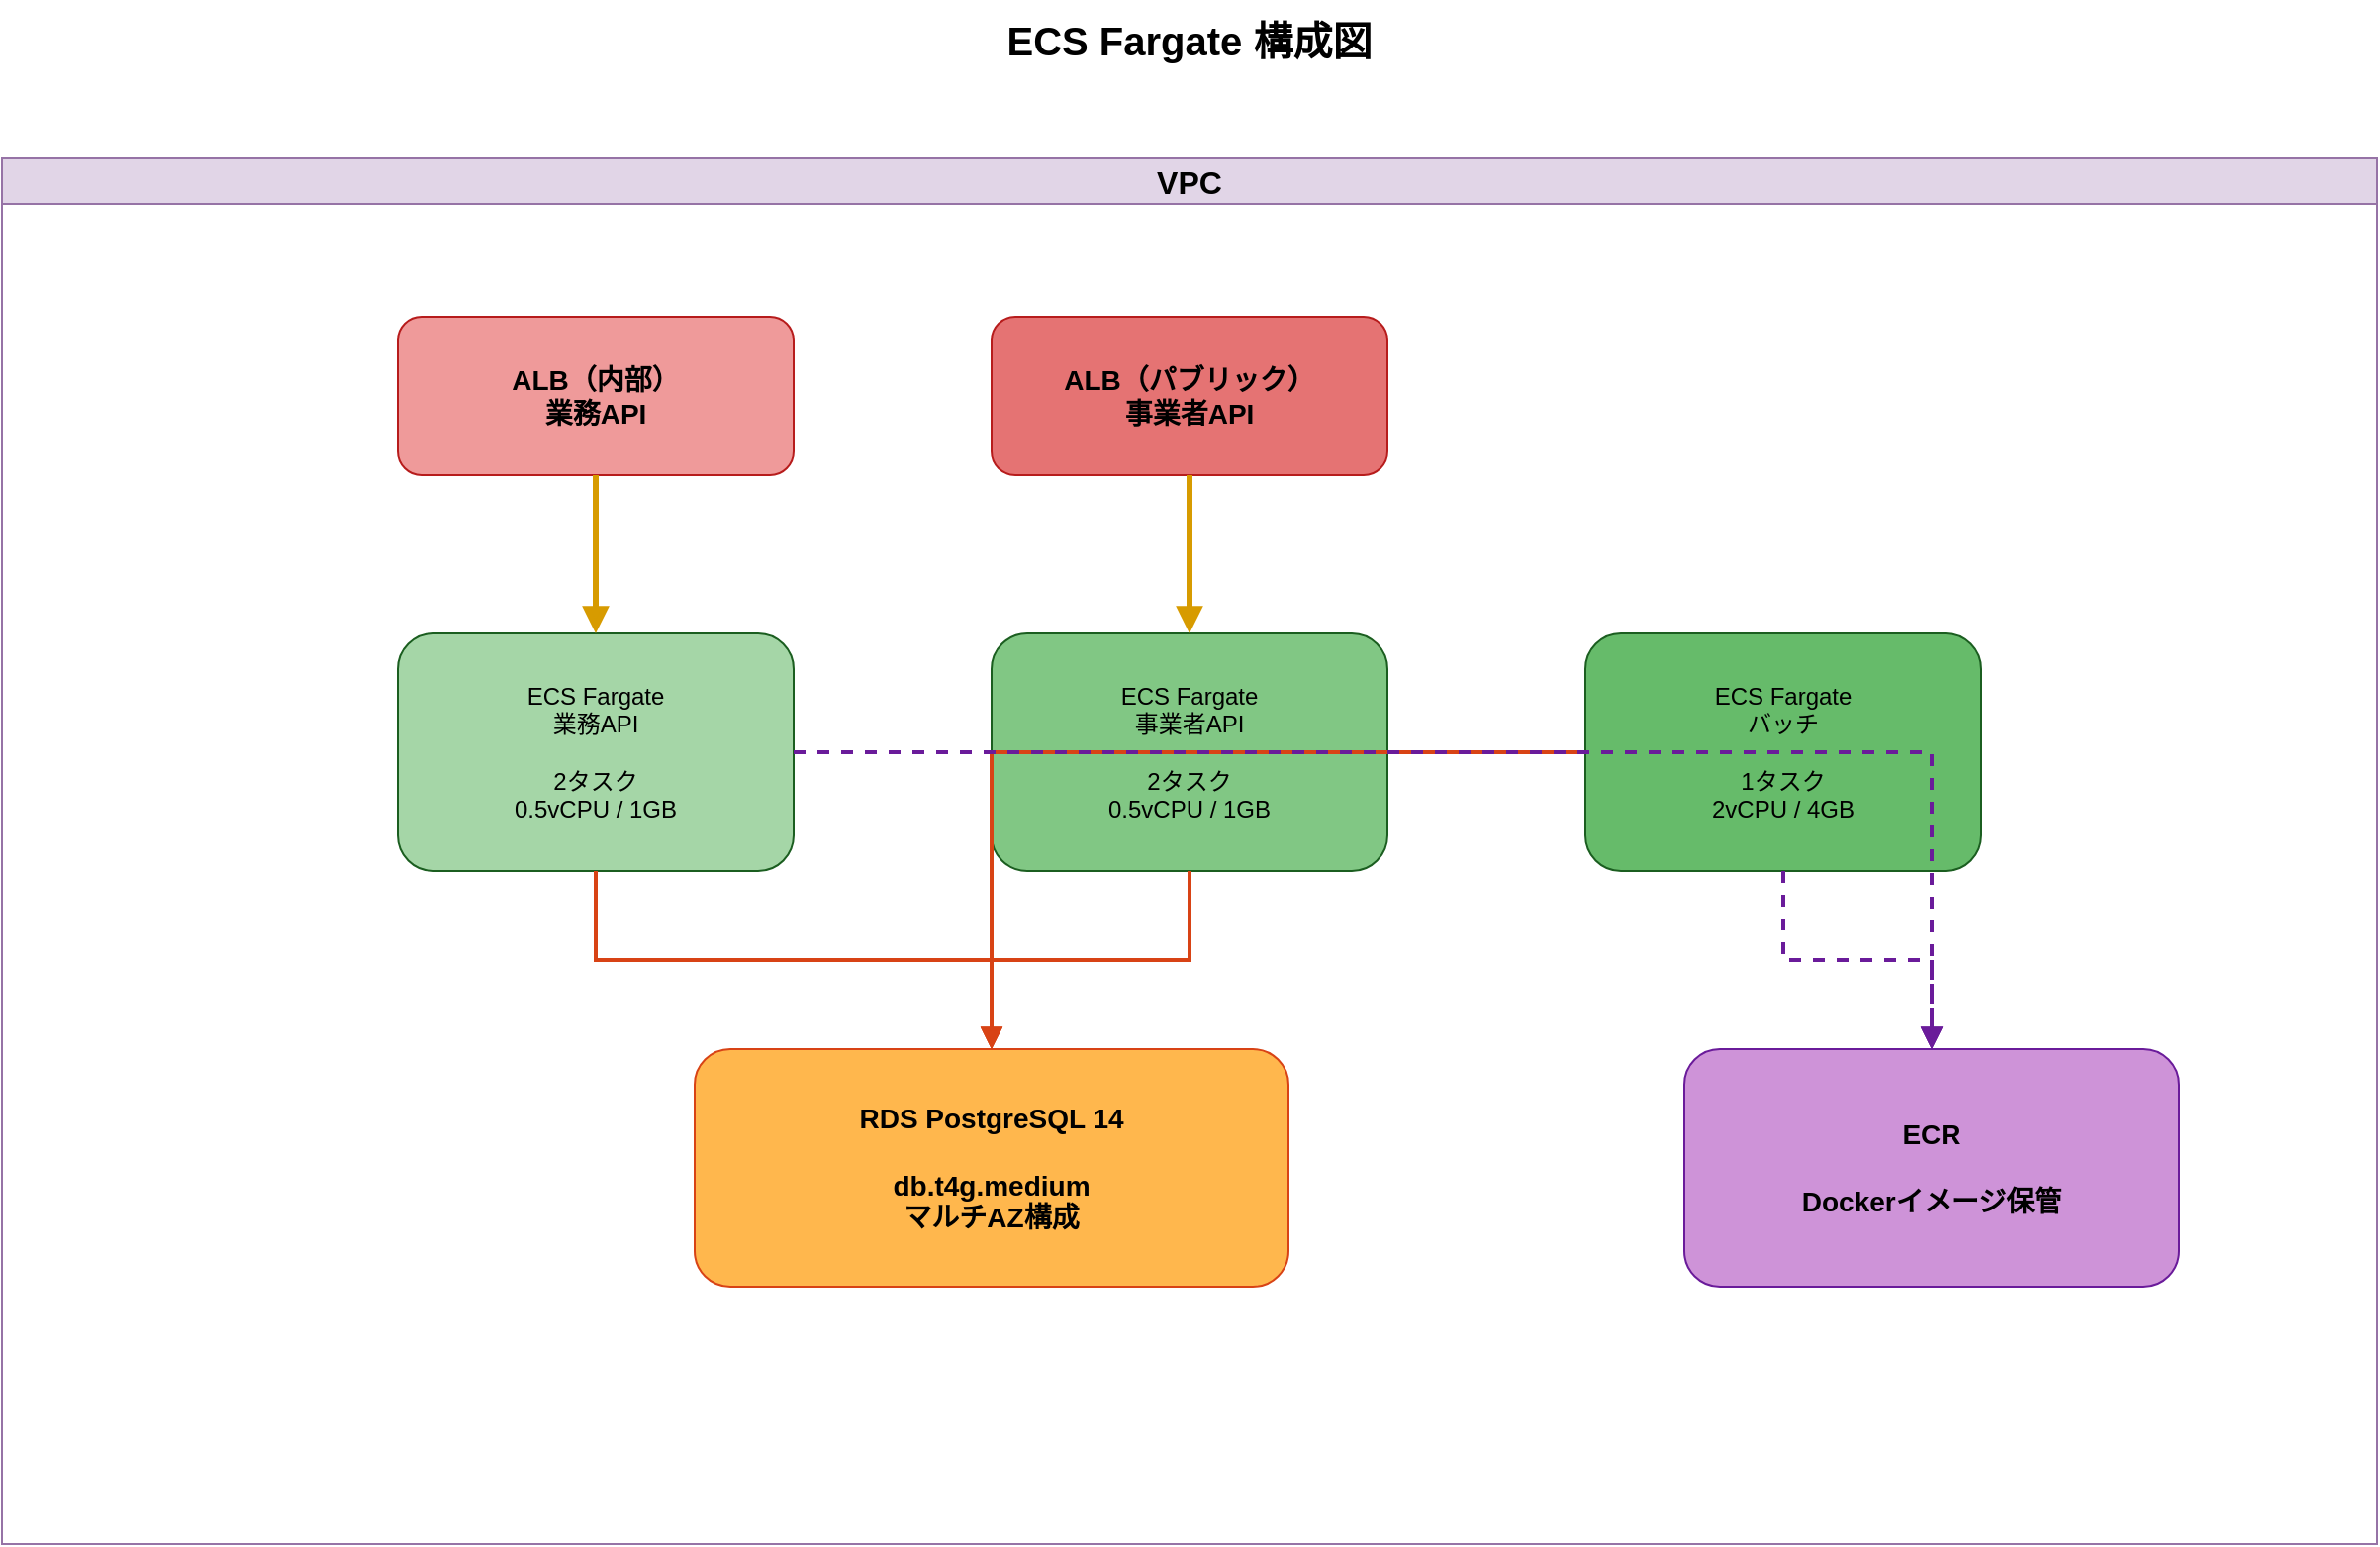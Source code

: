 <mxfile version="24.0.0">
  <diagram name="ECS Fargate構成図" id="ecs-fargate">
    <mxGraphModel dx="1422" dy="794" grid="1" gridSize="10" guides="1" tooltips="1" connect="1" arrows="1" fold="1" page="1" pageScale="1" pageWidth="1400" pageHeight="900" math="0" shadow="0">
      <root>
        <mxCell id="0" />
        <mxCell id="1" parent="0" />

        <!-- Title -->
        <mxCell id="title" value="ECS Fargate 構成図" style="text;html=1;strokeColor=none;fillColor=none;align=center;verticalAlign=middle;whiteSpace=wrap;rounded=0;fontSize=20;fontStyle=1" vertex="1" parent="1">
          <mxGeometry x="400" y="20" width="600" height="40" as="geometry" />
        </mxCell>

        <!-- VPC Container -->
        <mxCell id="vpc" value="VPC" style="swimlane;whiteSpace=wrap;html=1;fillColor=#e1d5e7;strokeColor=#9673a6;fontSize=16;fontStyle=1" vertex="1" parent="1">
          <mxGeometry x="100" y="100" width="1200" height="700" as="geometry" />
        </mxCell>

        <!-- ALB -->
        <mxCell id="alb-internal" value="ALB（内部）&#xa;業務API" style="rounded=1;whiteSpace=wrap;html=1;fillColor=#ef9a9a;strokeColor=#b71c1c;fontSize=14;fontStyle=1" vertex="1" parent="vpc">
          <mxGeometry x="200" y="80" width="200" height="80" as="geometry" />
        </mxCell>

        <mxCell id="alb-public" value="ALB（パブリック）&#xa;事業者API" style="rounded=1;whiteSpace=wrap;html=1;fillColor=#e57373;strokeColor=#b71c1c;fontSize=14;fontStyle=1" vertex="1" parent="vpc">
          <mxGeometry x="500" y="80" width="200" height="80" as="geometry" />
        </mxCell>

        <!-- ECS Services -->
        <mxCell id="ecs-staff" value="ECS Fargate&#xa;業務API&#xa;&#xa;2タスク&#xa;0.5vCPU / 1GB" style="rounded=1;whiteSpace=wrap;html=1;fillColor=#a5d6a7;strokeColor=#1b5e20;fontSize=12;align=center;" vertex="1" parent="vpc">
          <mxGeometry x="200" y="240" width="200" height="120" as="geometry" />
        </mxCell>

        <mxCell id="ecs-vendor" value="ECS Fargate&#xa;事業者API&#xa;&#xa;2タスク&#xa;0.5vCPU / 1GB" style="rounded=1;whiteSpace=wrap;html=1;fillColor=#81c784;strokeColor=#1b5e20;fontSize=12;align=center;" vertex="1" parent="vpc">
          <mxGeometry x="500" y="240" width="200" height="120" as="geometry" />
        </mxCell>

        <mxCell id="ecs-batch" value="ECS Fargate&#xa;バッチ&#xa;&#xa;1タスク&#xa;2vCPU / 4GB" style="rounded=1;whiteSpace=wrap;html=1;fillColor=#66bb6a;strokeColor=#1b5e20;fontSize=12;align=center;" vertex="1" parent="vpc">
          <mxGeometry x="800" y="240" width="200" height="120" as="geometry" />
        </mxCell>

        <!-- RDS -->
        <mxCell id="rds" value="RDS PostgreSQL 14&#xa;&#xa;db.t4g.medium&#xa;マルチAZ構成" style="rounded=1;whiteSpace=wrap;html=1;fillColor=#ffb74d;strokeColor=#d84315;fontSize=14;fontStyle=1;align=center;" vertex="1" parent="vpc">
          <mxGeometry x="350" y="450" width="300" height="120" as="geometry" />
        </mxCell>

        <!-- ECR -->
        <mxCell id="ecr" value="ECR&#xa;&#xa;Dockerイメージ保管" style="rounded=1;whiteSpace=wrap;html=1;fillColor=#ce93d8;strokeColor=#6a1b9a;fontSize=14;fontStyle=1;align=center;" vertex="1" parent="vpc">
          <mxGeometry x="850" y="450" width="250" height="120" as="geometry" />
        </mxCell>

        <!-- Arrows -->
        <mxCell id="arrow1" style="edgeStyle=orthogonalEdgeStyle;rounded=0;orthogonalLoop=1;jettySize=auto;html=1;strokeWidth=3;endArrow=block;endFill=1;strokeColor=#d79b00;" edge="1" parent="vpc" source="alb-internal" target="ecs-staff">
          <mxGeometry relative="1" as="geometry" />
        </mxCell>

        <mxCell id="arrow2" style="edgeStyle=orthogonalEdgeStyle;rounded=0;orthogonalLoop=1;jettySize=auto;html=1;strokeWidth=3;endArrow=block;endFill=1;strokeColor=#d79b00;" edge="1" parent="vpc" source="alb-public" target="ecs-vendor">
          <mxGeometry relative="1" as="geometry" />
        </mxCell>

        <mxCell id="arrow3" style="edgeStyle=orthogonalEdgeStyle;rounded=0;orthogonalLoop=1;jettySize=auto;html=1;strokeWidth=2;endArrow=block;endFill=1;strokeColor=#d84315;" edge="1" parent="vpc" source="ecs-staff" target="rds">
          <mxGeometry relative="1" as="geometry" />
        </mxCell>

        <mxCell id="arrow4" style="edgeStyle=orthogonalEdgeStyle;rounded=0;orthogonalLoop=1;jettySize=auto;html=1;strokeWidth=2;endArrow=block;endFill=1;strokeColor=#d84315;" edge="1" parent="vpc" source="ecs-vendor" target="rds">
          <mxGeometry relative="1" as="geometry" />
        </mxCell>

        <mxCell id="arrow5" style="edgeStyle=orthogonalEdgeStyle;rounded=0;orthogonalLoop=1;jettySize=auto;html=1;strokeWidth=2;endArrow=block;endFill=1;strokeColor=#d84315;" edge="1" parent="vpc" source="ecs-batch" target="rds">
          <mxGeometry relative="1" as="geometry" />
        </mxCell>

        <mxCell id="arrow6" style="edgeStyle=orthogonalEdgeStyle;rounded=0;orthogonalLoop=1;jettySize=auto;html=1;strokeWidth=2;endArrow=block;endFill=1;strokeColor=#6a1b9a;dashed=1;" edge="1" parent="vpc" source="ecs-staff" target="ecr">
          <mxGeometry relative="1" as="geometry" />
        </mxCell>

        <mxCell id="arrow7" style="edgeStyle=orthogonalEdgeStyle;rounded=0;orthogonalLoop=1;jettySize=auto;html=1;strokeWidth=2;endArrow=block;endFill=1;strokeColor=#6a1b9a;dashed=1;" edge="1" parent="vpc" source="ecs-vendor" target="ecr">
          <mxGeometry relative="1" as="geometry" />
        </mxCell>

        <mxCell id="arrow8" style="edgeStyle=orthogonalEdgeStyle;rounded=0;orthogonalLoop=1;jettySize=auto;html=1;strokeWidth=2;endArrow=block;endFill=1;strokeColor=#6a1b9a;dashed=1;" edge="1" parent="vpc" source="ecs-batch" target="ecr">
          <mxGeometry relative="1" as="geometry" />
        </mxCell>

      </root>
    </mxGraphModel>
  </diagram>
</mxfile>
